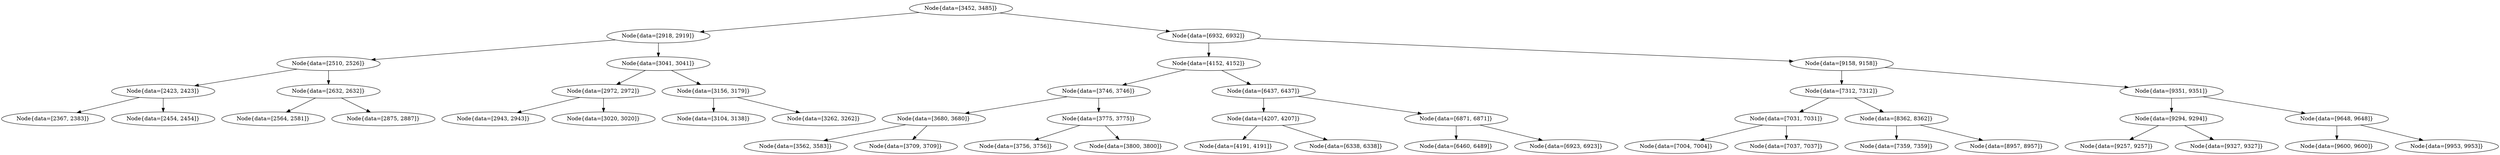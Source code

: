digraph G{
814150784 [label="Node{data=[3452, 3485]}"]
814150784 -> 309301028
309301028 [label="Node{data=[2918, 2919]}"]
309301028 -> 56531119
56531119 [label="Node{data=[2510, 2526]}"]
56531119 -> 2015035275
2015035275 [label="Node{data=[2423, 2423]}"]
2015035275 -> 2143233788
2143233788 [label="Node{data=[2367, 2383]}"]
2015035275 -> 298287232
298287232 [label="Node{data=[2454, 2454]}"]
56531119 -> 1714153975
1714153975 [label="Node{data=[2632, 2632]}"]
1714153975 -> 1231205406
1231205406 [label="Node{data=[2564, 2581]}"]
1714153975 -> 1340928776
1340928776 [label="Node{data=[2875, 2887]}"]
309301028 -> 1652734453
1652734453 [label="Node{data=[3041, 3041]}"]
1652734453 -> 1532989443
1532989443 [label="Node{data=[2972, 2972]}"]
1532989443 -> 130096434
130096434 [label="Node{data=[2943, 2943]}"]
1532989443 -> 798874225
798874225 [label="Node{data=[3020, 3020]}"]
1652734453 -> 1478984550
1478984550 [label="Node{data=[3156, 3179]}"]
1478984550 -> 2136985577
2136985577 [label="Node{data=[3104, 3138]}"]
1478984550 -> 1886938557
1886938557 [label="Node{data=[3262, 3262]}"]
814150784 -> 838301585
838301585 [label="Node{data=[6932, 6932]}"]
838301585 -> 1429204602
1429204602 [label="Node{data=[4152, 4152]}"]
1429204602 -> 1418609585
1418609585 [label="Node{data=[3746, 3746]}"]
1418609585 -> 1734902032
1734902032 [label="Node{data=[3680, 3680]}"]
1734902032 -> 1831418259
1831418259 [label="Node{data=[3562, 3583]}"]
1734902032 -> 1197430386
1197430386 [label="Node{data=[3709, 3709]}"]
1418609585 -> 1634338531
1634338531 [label="Node{data=[3775, 3775]}"]
1634338531 -> 1110014943
1110014943 [label="Node{data=[3756, 3756]}"]
1634338531 -> 1726490536
1726490536 [label="Node{data=[3800, 3800]}"]
1429204602 -> 1538855361
1538855361 [label="Node{data=[6437, 6437]}"]
1538855361 -> 1783978315
1783978315 [label="Node{data=[4207, 4207]}"]
1783978315 -> 1663774813
1663774813 [label="Node{data=[4191, 4191]}"]
1783978315 -> 1146719991
1146719991 [label="Node{data=[6338, 6338]}"]
1538855361 -> 1476245668
1476245668 [label="Node{data=[6871, 6871]}"]
1476245668 -> 388115473
388115473 [label="Node{data=[6460, 6489]}"]
1476245668 -> 766599024
766599024 [label="Node{data=[6923, 6923]}"]
838301585 -> 630669831
630669831 [label="Node{data=[9158, 9158]}"]
630669831 -> 521528969
521528969 [label="Node{data=[7312, 7312]}"]
521528969 -> 424743902
424743902 [label="Node{data=[7031, 7031]}"]
424743902 -> 1052546395
1052546395 [label="Node{data=[7004, 7004]}"]
424743902 -> 564424689
564424689 [label="Node{data=[7037, 7037]}"]
521528969 -> 297137378
297137378 [label="Node{data=[8362, 8362]}"]
297137378 -> 7064297
7064297 [label="Node{data=[7359, 7359]}"]
297137378 -> 1520927218
1520927218 [label="Node{data=[8957, 8957]}"]
630669831 -> 1493087920
1493087920 [label="Node{data=[9351, 9351]}"]
1493087920 -> 1725062057
1725062057 [label="Node{data=[9294, 9294]}"]
1725062057 -> 942733592
942733592 [label="Node{data=[9257, 9257]}"]
1725062057 -> 1593722877
1593722877 [label="Node{data=[9327, 9327]}"]
1493087920 -> 1939354020
1939354020 [label="Node{data=[9648, 9648]}"]
1939354020 -> 132326253
132326253 [label="Node{data=[9600, 9600]}"]
1939354020 -> 950330032
950330032 [label="Node{data=[9953, 9953]}"]
}